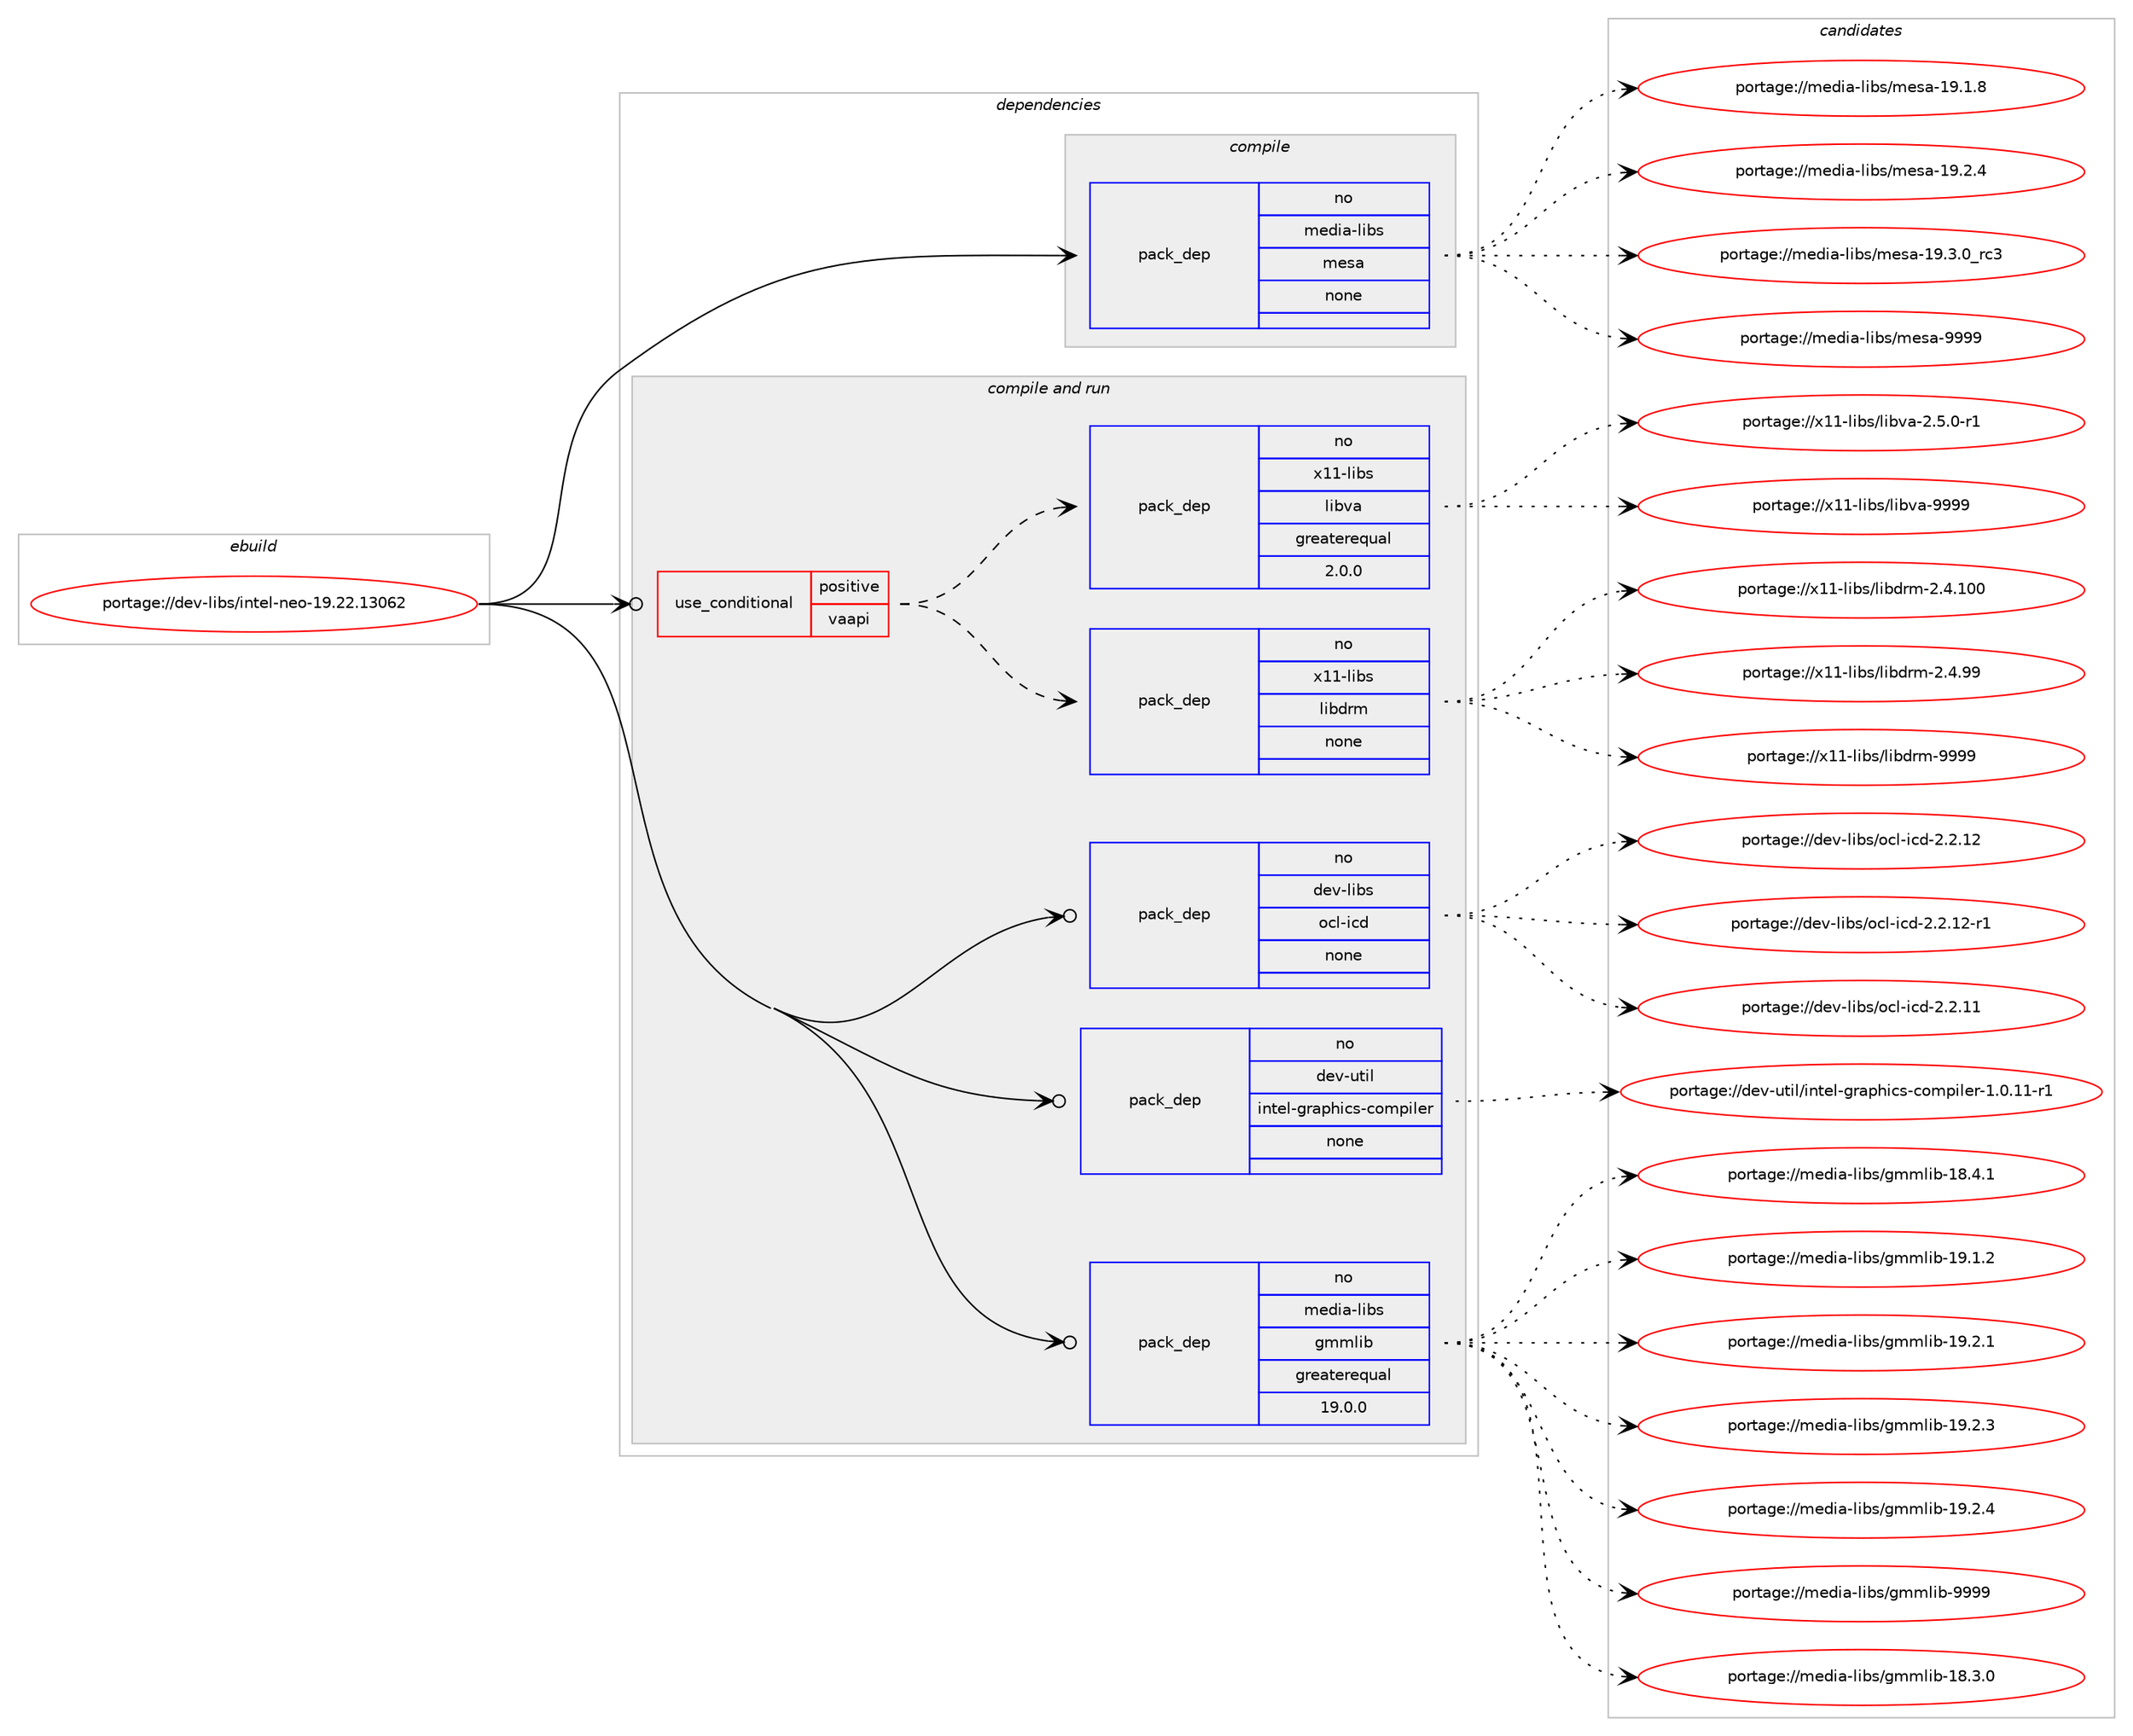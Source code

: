 digraph prolog {

# *************
# Graph options
# *************

newrank=true;
concentrate=true;
compound=true;
graph [rankdir=LR,fontname=Helvetica,fontsize=10,ranksep=1.5];#, ranksep=2.5, nodesep=0.2];
edge  [arrowhead=vee];
node  [fontname=Helvetica,fontsize=10];

# **********
# The ebuild
# **********

subgraph cluster_leftcol {
color=gray;
label=<<i>ebuild</i>>;
id [label="portage://dev-libs/intel-neo-19.22.13062", color=red, width=4, href="../dev-libs/intel-neo-19.22.13062.svg"];
}

# ****************
# The dependencies
# ****************

subgraph cluster_midcol {
color=gray;
label=<<i>dependencies</i>>;
subgraph cluster_compile {
fillcolor="#eeeeee";
style=filled;
label=<<i>compile</i>>;
subgraph pack75655 {
dependency99393 [label=<<TABLE BORDER="0" CELLBORDER="1" CELLSPACING="0" CELLPADDING="4" WIDTH="220"><TR><TD ROWSPAN="6" CELLPADDING="30">pack_dep</TD></TR><TR><TD WIDTH="110">no</TD></TR><TR><TD>media-libs</TD></TR><TR><TD>mesa</TD></TR><TR><TD>none</TD></TR><TR><TD></TD></TR></TABLE>>, shape=none, color=blue];
}
id:e -> dependency99393:w [weight=20,style="solid",arrowhead="vee"];
}
subgraph cluster_compileandrun {
fillcolor="#eeeeee";
style=filled;
label=<<i>compile and run</i>>;
subgraph cond20801 {
dependency99394 [label=<<TABLE BORDER="0" CELLBORDER="1" CELLSPACING="0" CELLPADDING="4"><TR><TD ROWSPAN="3" CELLPADDING="10">use_conditional</TD></TR><TR><TD>positive</TD></TR><TR><TD>vaapi</TD></TR></TABLE>>, shape=none, color=red];
subgraph pack75656 {
dependency99395 [label=<<TABLE BORDER="0" CELLBORDER="1" CELLSPACING="0" CELLPADDING="4" WIDTH="220"><TR><TD ROWSPAN="6" CELLPADDING="30">pack_dep</TD></TR><TR><TD WIDTH="110">no</TD></TR><TR><TD>x11-libs</TD></TR><TR><TD>libdrm</TD></TR><TR><TD>none</TD></TR><TR><TD></TD></TR></TABLE>>, shape=none, color=blue];
}
dependency99394:e -> dependency99395:w [weight=20,style="dashed",arrowhead="vee"];
subgraph pack75657 {
dependency99396 [label=<<TABLE BORDER="0" CELLBORDER="1" CELLSPACING="0" CELLPADDING="4" WIDTH="220"><TR><TD ROWSPAN="6" CELLPADDING="30">pack_dep</TD></TR><TR><TD WIDTH="110">no</TD></TR><TR><TD>x11-libs</TD></TR><TR><TD>libva</TD></TR><TR><TD>greaterequal</TD></TR><TR><TD>2.0.0</TD></TR></TABLE>>, shape=none, color=blue];
}
dependency99394:e -> dependency99396:w [weight=20,style="dashed",arrowhead="vee"];
}
id:e -> dependency99394:w [weight=20,style="solid",arrowhead="odotvee"];
subgraph pack75658 {
dependency99397 [label=<<TABLE BORDER="0" CELLBORDER="1" CELLSPACING="0" CELLPADDING="4" WIDTH="220"><TR><TD ROWSPAN="6" CELLPADDING="30">pack_dep</TD></TR><TR><TD WIDTH="110">no</TD></TR><TR><TD>dev-libs</TD></TR><TR><TD>ocl-icd</TD></TR><TR><TD>none</TD></TR><TR><TD></TD></TR></TABLE>>, shape=none, color=blue];
}
id:e -> dependency99397:w [weight=20,style="solid",arrowhead="odotvee"];
subgraph pack75659 {
dependency99398 [label=<<TABLE BORDER="0" CELLBORDER="1" CELLSPACING="0" CELLPADDING="4" WIDTH="220"><TR><TD ROWSPAN="6" CELLPADDING="30">pack_dep</TD></TR><TR><TD WIDTH="110">no</TD></TR><TR><TD>dev-util</TD></TR><TR><TD>intel-graphics-compiler</TD></TR><TR><TD>none</TD></TR><TR><TD></TD></TR></TABLE>>, shape=none, color=blue];
}
id:e -> dependency99398:w [weight=20,style="solid",arrowhead="odotvee"];
subgraph pack75660 {
dependency99399 [label=<<TABLE BORDER="0" CELLBORDER="1" CELLSPACING="0" CELLPADDING="4" WIDTH="220"><TR><TD ROWSPAN="6" CELLPADDING="30">pack_dep</TD></TR><TR><TD WIDTH="110">no</TD></TR><TR><TD>media-libs</TD></TR><TR><TD>gmmlib</TD></TR><TR><TD>greaterequal</TD></TR><TR><TD>19.0.0</TD></TR></TABLE>>, shape=none, color=blue];
}
id:e -> dependency99399:w [weight=20,style="solid",arrowhead="odotvee"];
}
subgraph cluster_run {
fillcolor="#eeeeee";
style=filled;
label=<<i>run</i>>;
}
}

# **************
# The candidates
# **************

subgraph cluster_choices {
rank=same;
color=gray;
label=<<i>candidates</i>>;

subgraph choice75655 {
color=black;
nodesep=1;
choiceportage109101100105974510810598115471091011159745495746494656 [label="portage://media-libs/mesa-19.1.8", color=red, width=4,href="../media-libs/mesa-19.1.8.svg"];
choiceportage109101100105974510810598115471091011159745495746504652 [label="portage://media-libs/mesa-19.2.4", color=red, width=4,href="../media-libs/mesa-19.2.4.svg"];
choiceportage109101100105974510810598115471091011159745495746514648951149951 [label="portage://media-libs/mesa-19.3.0_rc3", color=red, width=4,href="../media-libs/mesa-19.3.0_rc3.svg"];
choiceportage10910110010597451081059811547109101115974557575757 [label="portage://media-libs/mesa-9999", color=red, width=4,href="../media-libs/mesa-9999.svg"];
dependency99393:e -> choiceportage109101100105974510810598115471091011159745495746494656:w [style=dotted,weight="100"];
dependency99393:e -> choiceportage109101100105974510810598115471091011159745495746504652:w [style=dotted,weight="100"];
dependency99393:e -> choiceportage109101100105974510810598115471091011159745495746514648951149951:w [style=dotted,weight="100"];
dependency99393:e -> choiceportage10910110010597451081059811547109101115974557575757:w [style=dotted,weight="100"];
}
subgraph choice75656 {
color=black;
nodesep=1;
choiceportage1204949451081059811547108105981001141094550465246494848 [label="portage://x11-libs/libdrm-2.4.100", color=red, width=4,href="../x11-libs/libdrm-2.4.100.svg"];
choiceportage12049494510810598115471081059810011410945504652465757 [label="portage://x11-libs/libdrm-2.4.99", color=red, width=4,href="../x11-libs/libdrm-2.4.99.svg"];
choiceportage1204949451081059811547108105981001141094557575757 [label="portage://x11-libs/libdrm-9999", color=red, width=4,href="../x11-libs/libdrm-9999.svg"];
dependency99395:e -> choiceportage1204949451081059811547108105981001141094550465246494848:w [style=dotted,weight="100"];
dependency99395:e -> choiceportage12049494510810598115471081059810011410945504652465757:w [style=dotted,weight="100"];
dependency99395:e -> choiceportage1204949451081059811547108105981001141094557575757:w [style=dotted,weight="100"];
}
subgraph choice75657 {
color=black;
nodesep=1;
choiceportage120494945108105981154710810598118974550465346484511449 [label="portage://x11-libs/libva-2.5.0-r1", color=red, width=4,href="../x11-libs/libva-2.5.0-r1.svg"];
choiceportage120494945108105981154710810598118974557575757 [label="portage://x11-libs/libva-9999", color=red, width=4,href="../x11-libs/libva-9999.svg"];
dependency99396:e -> choiceportage120494945108105981154710810598118974550465346484511449:w [style=dotted,weight="100"];
dependency99396:e -> choiceportage120494945108105981154710810598118974557575757:w [style=dotted,weight="100"];
}
subgraph choice75658 {
color=black;
nodesep=1;
choiceportage10010111845108105981154711199108451059910045504650464949 [label="portage://dev-libs/ocl-icd-2.2.11", color=red, width=4,href="../dev-libs/ocl-icd-2.2.11.svg"];
choiceportage10010111845108105981154711199108451059910045504650464950 [label="portage://dev-libs/ocl-icd-2.2.12", color=red, width=4,href="../dev-libs/ocl-icd-2.2.12.svg"];
choiceportage100101118451081059811547111991084510599100455046504649504511449 [label="portage://dev-libs/ocl-icd-2.2.12-r1", color=red, width=4,href="../dev-libs/ocl-icd-2.2.12-r1.svg"];
dependency99397:e -> choiceportage10010111845108105981154711199108451059910045504650464949:w [style=dotted,weight="100"];
dependency99397:e -> choiceportage10010111845108105981154711199108451059910045504650464950:w [style=dotted,weight="100"];
dependency99397:e -> choiceportage100101118451081059811547111991084510599100455046504649504511449:w [style=dotted,weight="100"];
}
subgraph choice75659 {
color=black;
nodesep=1;
choiceportage10010111845117116105108471051101161011084510311497112104105991154599111109112105108101114454946484649494511449 [label="portage://dev-util/intel-graphics-compiler-1.0.11-r1", color=red, width=4,href="../dev-util/intel-graphics-compiler-1.0.11-r1.svg"];
dependency99398:e -> choiceportage10010111845117116105108471051101161011084510311497112104105991154599111109112105108101114454946484649494511449:w [style=dotted,weight="100"];
}
subgraph choice75660 {
color=black;
nodesep=1;
choiceportage109101100105974510810598115471031091091081059845495646514648 [label="portage://media-libs/gmmlib-18.3.0", color=red, width=4,href="../media-libs/gmmlib-18.3.0.svg"];
choiceportage109101100105974510810598115471031091091081059845495646524649 [label="portage://media-libs/gmmlib-18.4.1", color=red, width=4,href="../media-libs/gmmlib-18.4.1.svg"];
choiceportage109101100105974510810598115471031091091081059845495746494650 [label="portage://media-libs/gmmlib-19.1.2", color=red, width=4,href="../media-libs/gmmlib-19.1.2.svg"];
choiceportage109101100105974510810598115471031091091081059845495746504649 [label="portage://media-libs/gmmlib-19.2.1", color=red, width=4,href="../media-libs/gmmlib-19.2.1.svg"];
choiceportage109101100105974510810598115471031091091081059845495746504651 [label="portage://media-libs/gmmlib-19.2.3", color=red, width=4,href="../media-libs/gmmlib-19.2.3.svg"];
choiceportage109101100105974510810598115471031091091081059845495746504652 [label="portage://media-libs/gmmlib-19.2.4", color=red, width=4,href="../media-libs/gmmlib-19.2.4.svg"];
choiceportage10910110010597451081059811547103109109108105984557575757 [label="portage://media-libs/gmmlib-9999", color=red, width=4,href="../media-libs/gmmlib-9999.svg"];
dependency99399:e -> choiceportage109101100105974510810598115471031091091081059845495646514648:w [style=dotted,weight="100"];
dependency99399:e -> choiceportage109101100105974510810598115471031091091081059845495646524649:w [style=dotted,weight="100"];
dependency99399:e -> choiceportage109101100105974510810598115471031091091081059845495746494650:w [style=dotted,weight="100"];
dependency99399:e -> choiceportage109101100105974510810598115471031091091081059845495746504649:w [style=dotted,weight="100"];
dependency99399:e -> choiceportage109101100105974510810598115471031091091081059845495746504651:w [style=dotted,weight="100"];
dependency99399:e -> choiceportage109101100105974510810598115471031091091081059845495746504652:w [style=dotted,weight="100"];
dependency99399:e -> choiceportage10910110010597451081059811547103109109108105984557575757:w [style=dotted,weight="100"];
}
}

}
